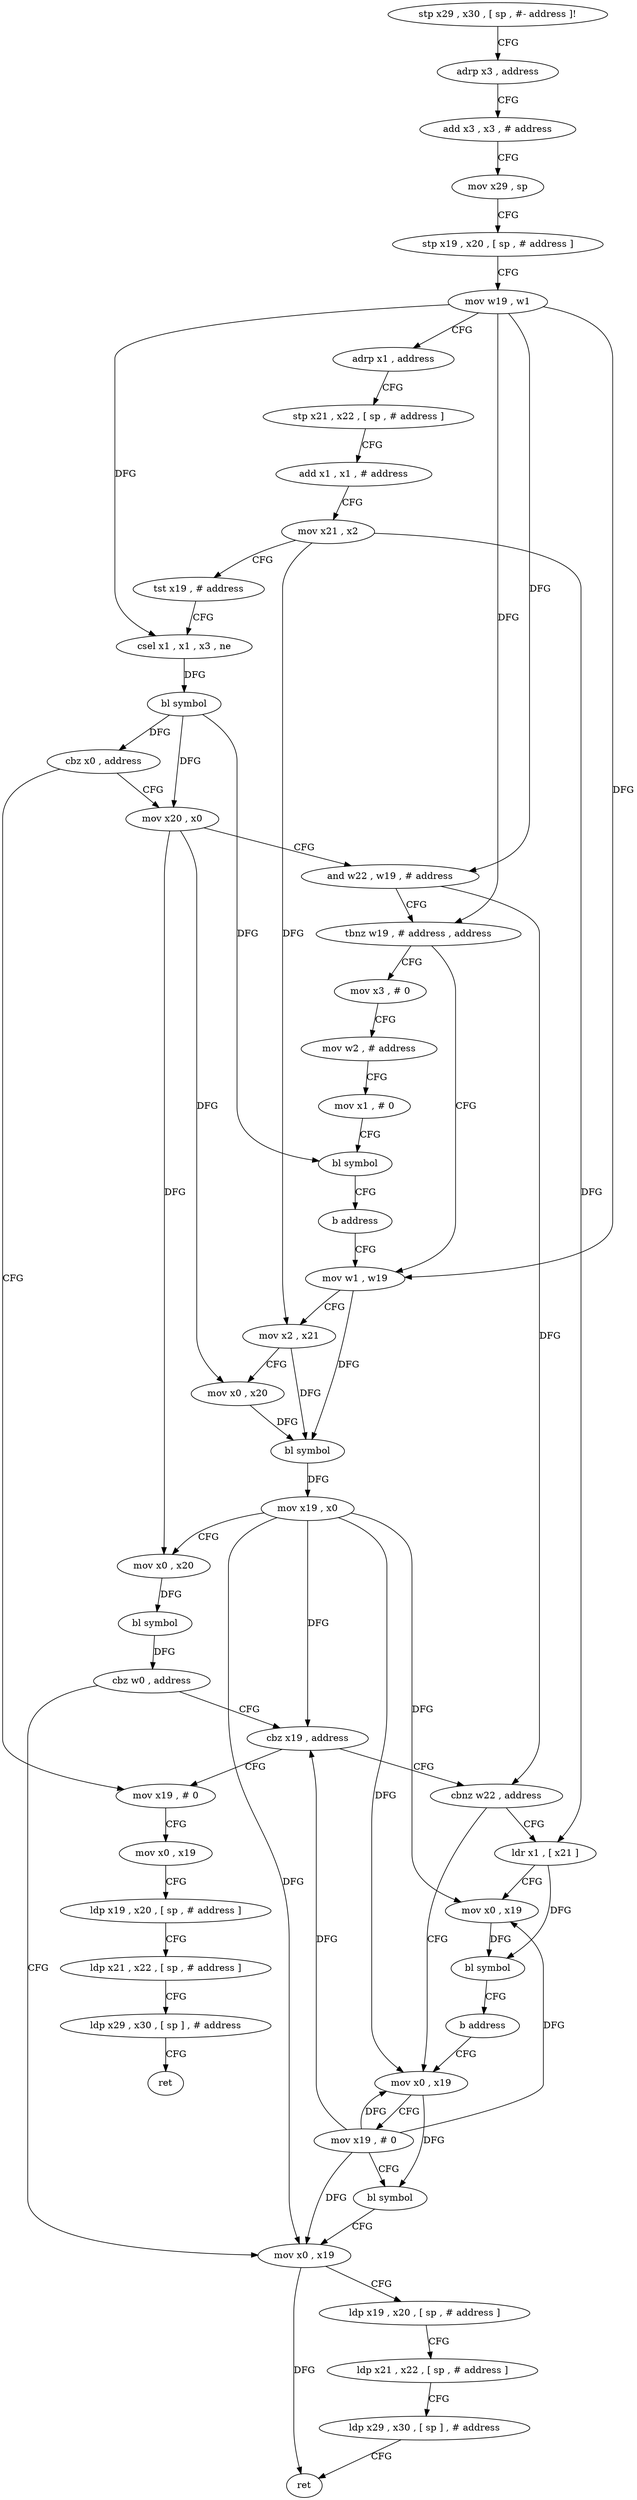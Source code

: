 digraph "func" {
"4230856" [label = "stp x29 , x30 , [ sp , #- address ]!" ]
"4230860" [label = "adrp x3 , address" ]
"4230864" [label = "add x3 , x3 , # address" ]
"4230868" [label = "mov x29 , sp" ]
"4230872" [label = "stp x19 , x20 , [ sp , # address ]" ]
"4230876" [label = "mov w19 , w1" ]
"4230880" [label = "adrp x1 , address" ]
"4230884" [label = "stp x21 , x22 , [ sp , # address ]" ]
"4230888" [label = "add x1 , x1 , # address" ]
"4230892" [label = "mov x21 , x2" ]
"4230896" [label = "tst x19 , # address" ]
"4230900" [label = "csel x1 , x1 , x3 , ne" ]
"4230904" [label = "bl symbol" ]
"4230908" [label = "cbz x0 , address" ]
"4231040" [label = "mov x19 , # 0" ]
"4230912" [label = "mov x20 , x0" ]
"4231044" [label = "mov x0 , x19" ]
"4231048" [label = "ldp x19 , x20 , [ sp , # address ]" ]
"4231052" [label = "ldp x21 , x22 , [ sp , # address ]" ]
"4231056" [label = "ldp x29 , x30 , [ sp ] , # address" ]
"4231060" [label = "ret" ]
"4230916" [label = "and w22 , w19 , # address" ]
"4230920" [label = "tbnz w19 , # address , address" ]
"4231000" [label = "mov x3 , # 0" ]
"4230924" [label = "mov w1 , w19" ]
"4231004" [label = "mov w2 , # address" ]
"4231008" [label = "mov x1 , # 0" ]
"4231012" [label = "bl symbol" ]
"4231016" [label = "b address" ]
"4230928" [label = "mov x2 , x21" ]
"4230932" [label = "mov x0 , x20" ]
"4230936" [label = "bl symbol" ]
"4230940" [label = "mov x19 , x0" ]
"4230944" [label = "mov x0 , x20" ]
"4230948" [label = "bl symbol" ]
"4230952" [label = "cbz w0 , address" ]
"4230976" [label = "mov x0 , x19" ]
"4230956" [label = "cbz x19 , address" ]
"4230980" [label = "ldp x19 , x20 , [ sp , # address ]" ]
"4230984" [label = "ldp x21 , x22 , [ sp , # address ]" ]
"4230988" [label = "ldp x29 , x30 , [ sp ] , # address" ]
"4230992" [label = "ret" ]
"4230960" [label = "cbnz w22 , address" ]
"4231024" [label = "ldr x1 , [ x21 ]" ]
"4230964" [label = "mov x0 , x19" ]
"4231028" [label = "mov x0 , x19" ]
"4231032" [label = "bl symbol" ]
"4231036" [label = "b address" ]
"4230968" [label = "mov x19 , # 0" ]
"4230972" [label = "bl symbol" ]
"4230856" -> "4230860" [ label = "CFG" ]
"4230860" -> "4230864" [ label = "CFG" ]
"4230864" -> "4230868" [ label = "CFG" ]
"4230868" -> "4230872" [ label = "CFG" ]
"4230872" -> "4230876" [ label = "CFG" ]
"4230876" -> "4230880" [ label = "CFG" ]
"4230876" -> "4230900" [ label = "DFG" ]
"4230876" -> "4230916" [ label = "DFG" ]
"4230876" -> "4230920" [ label = "DFG" ]
"4230876" -> "4230924" [ label = "DFG" ]
"4230880" -> "4230884" [ label = "CFG" ]
"4230884" -> "4230888" [ label = "CFG" ]
"4230888" -> "4230892" [ label = "CFG" ]
"4230892" -> "4230896" [ label = "CFG" ]
"4230892" -> "4230928" [ label = "DFG" ]
"4230892" -> "4231024" [ label = "DFG" ]
"4230896" -> "4230900" [ label = "CFG" ]
"4230900" -> "4230904" [ label = "DFG" ]
"4230904" -> "4230908" [ label = "DFG" ]
"4230904" -> "4230912" [ label = "DFG" ]
"4230904" -> "4231012" [ label = "DFG" ]
"4230908" -> "4231040" [ label = "CFG" ]
"4230908" -> "4230912" [ label = "CFG" ]
"4231040" -> "4231044" [ label = "CFG" ]
"4230912" -> "4230916" [ label = "CFG" ]
"4230912" -> "4230932" [ label = "DFG" ]
"4230912" -> "4230944" [ label = "DFG" ]
"4231044" -> "4231048" [ label = "CFG" ]
"4231048" -> "4231052" [ label = "CFG" ]
"4231052" -> "4231056" [ label = "CFG" ]
"4231056" -> "4231060" [ label = "CFG" ]
"4230916" -> "4230920" [ label = "CFG" ]
"4230916" -> "4230960" [ label = "DFG" ]
"4230920" -> "4231000" [ label = "CFG" ]
"4230920" -> "4230924" [ label = "CFG" ]
"4231000" -> "4231004" [ label = "CFG" ]
"4230924" -> "4230928" [ label = "CFG" ]
"4230924" -> "4230936" [ label = "DFG" ]
"4231004" -> "4231008" [ label = "CFG" ]
"4231008" -> "4231012" [ label = "CFG" ]
"4231012" -> "4231016" [ label = "CFG" ]
"4231016" -> "4230924" [ label = "CFG" ]
"4230928" -> "4230932" [ label = "CFG" ]
"4230928" -> "4230936" [ label = "DFG" ]
"4230932" -> "4230936" [ label = "DFG" ]
"4230936" -> "4230940" [ label = "DFG" ]
"4230940" -> "4230944" [ label = "CFG" ]
"4230940" -> "4230976" [ label = "DFG" ]
"4230940" -> "4230956" [ label = "DFG" ]
"4230940" -> "4231028" [ label = "DFG" ]
"4230940" -> "4230964" [ label = "DFG" ]
"4230944" -> "4230948" [ label = "DFG" ]
"4230948" -> "4230952" [ label = "DFG" ]
"4230952" -> "4230976" [ label = "CFG" ]
"4230952" -> "4230956" [ label = "CFG" ]
"4230976" -> "4230980" [ label = "CFG" ]
"4230976" -> "4230992" [ label = "DFG" ]
"4230956" -> "4231040" [ label = "CFG" ]
"4230956" -> "4230960" [ label = "CFG" ]
"4230980" -> "4230984" [ label = "CFG" ]
"4230984" -> "4230988" [ label = "CFG" ]
"4230988" -> "4230992" [ label = "CFG" ]
"4230960" -> "4231024" [ label = "CFG" ]
"4230960" -> "4230964" [ label = "CFG" ]
"4231024" -> "4231028" [ label = "CFG" ]
"4231024" -> "4231032" [ label = "DFG" ]
"4230964" -> "4230968" [ label = "CFG" ]
"4230964" -> "4230972" [ label = "DFG" ]
"4231028" -> "4231032" [ label = "DFG" ]
"4231032" -> "4231036" [ label = "CFG" ]
"4231036" -> "4230964" [ label = "CFG" ]
"4230968" -> "4230972" [ label = "CFG" ]
"4230968" -> "4230976" [ label = "DFG" ]
"4230968" -> "4230956" [ label = "DFG" ]
"4230968" -> "4231028" [ label = "DFG" ]
"4230968" -> "4230964" [ label = "DFG" ]
"4230972" -> "4230976" [ label = "CFG" ]
}
